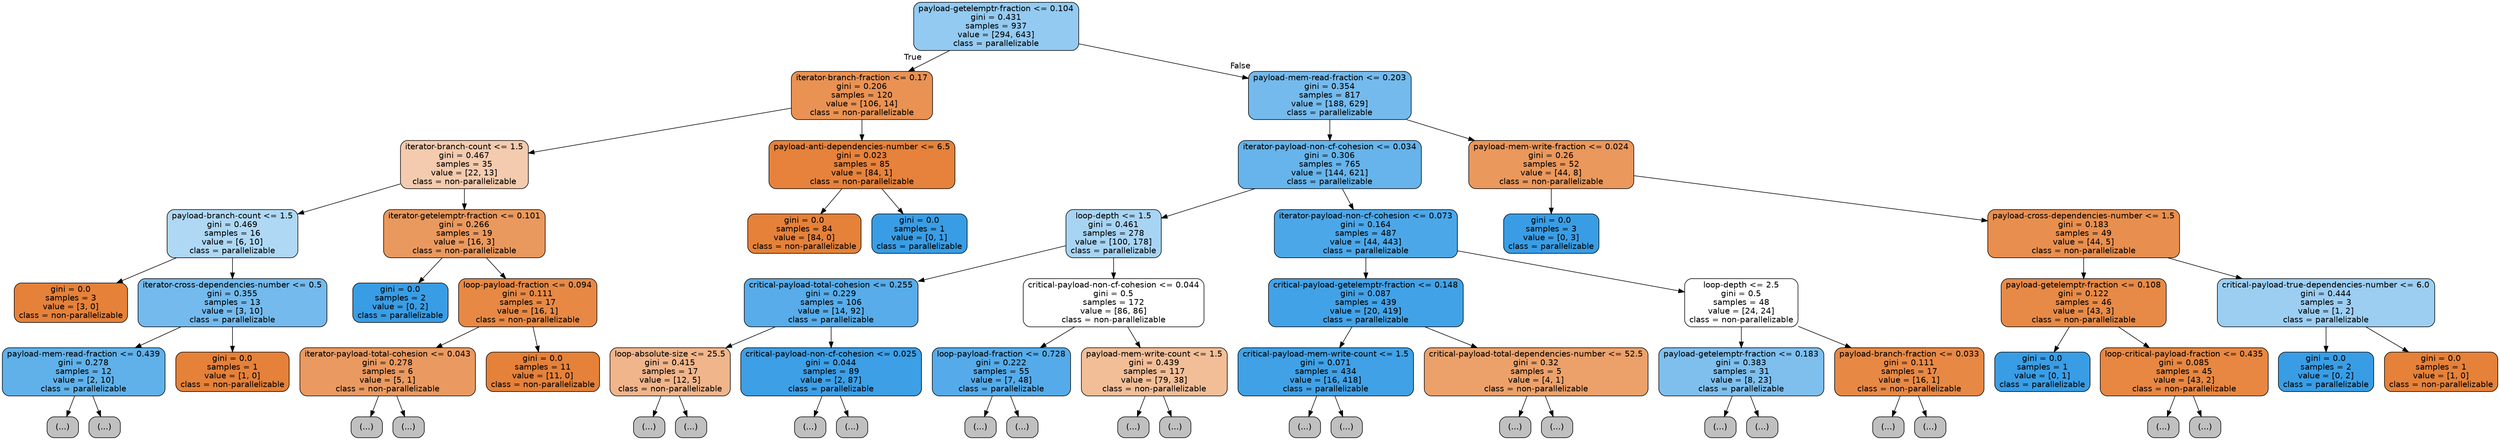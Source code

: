 digraph Tree {
node [shape=box, style="filled, rounded", color="black", fontname=helvetica] ;
edge [fontname=helvetica] ;
0 [label="payload-getelemptr-fraction <= 0.104\ngini = 0.431\nsamples = 937\nvalue = [294, 643]\nclass = parallelizable", fillcolor="#399de58a"] ;
1 [label="iterator-branch-fraction <= 0.17\ngini = 0.206\nsamples = 120\nvalue = [106, 14]\nclass = non-parallelizable", fillcolor="#e58139dd"] ;
0 -> 1 [labeldistance=2.5, labelangle=45, headlabel="True"] ;
2 [label="iterator-branch-count <= 1.5\ngini = 0.467\nsamples = 35\nvalue = [22, 13]\nclass = non-parallelizable", fillcolor="#e5813968"] ;
1 -> 2 ;
3 [label="payload-branch-count <= 1.5\ngini = 0.469\nsamples = 16\nvalue = [6, 10]\nclass = parallelizable", fillcolor="#399de566"] ;
2 -> 3 ;
4 [label="gini = 0.0\nsamples = 3\nvalue = [3, 0]\nclass = non-parallelizable", fillcolor="#e58139ff"] ;
3 -> 4 ;
5 [label="iterator-cross-dependencies-number <= 0.5\ngini = 0.355\nsamples = 13\nvalue = [3, 10]\nclass = parallelizable", fillcolor="#399de5b3"] ;
3 -> 5 ;
6 [label="payload-mem-read-fraction <= 0.439\ngini = 0.278\nsamples = 12\nvalue = [2, 10]\nclass = parallelizable", fillcolor="#399de5cc"] ;
5 -> 6 ;
7 [label="(...)", fillcolor="#C0C0C0"] ;
6 -> 7 ;
10 [label="(...)", fillcolor="#C0C0C0"] ;
6 -> 10 ;
11 [label="gini = 0.0\nsamples = 1\nvalue = [1, 0]\nclass = non-parallelizable", fillcolor="#e58139ff"] ;
5 -> 11 ;
12 [label="iterator-getelemptr-fraction <= 0.101\ngini = 0.266\nsamples = 19\nvalue = [16, 3]\nclass = non-parallelizable", fillcolor="#e58139cf"] ;
2 -> 12 ;
13 [label="gini = 0.0\nsamples = 2\nvalue = [0, 2]\nclass = parallelizable", fillcolor="#399de5ff"] ;
12 -> 13 ;
14 [label="loop-payload-fraction <= 0.094\ngini = 0.111\nsamples = 17\nvalue = [16, 1]\nclass = non-parallelizable", fillcolor="#e58139ef"] ;
12 -> 14 ;
15 [label="iterator-payload-total-cohesion <= 0.043\ngini = 0.278\nsamples = 6\nvalue = [5, 1]\nclass = non-parallelizable", fillcolor="#e58139cc"] ;
14 -> 15 ;
16 [label="(...)", fillcolor="#C0C0C0"] ;
15 -> 16 ;
17 [label="(...)", fillcolor="#C0C0C0"] ;
15 -> 17 ;
18 [label="gini = 0.0\nsamples = 11\nvalue = [11, 0]\nclass = non-parallelizable", fillcolor="#e58139ff"] ;
14 -> 18 ;
19 [label="payload-anti-dependencies-number <= 6.5\ngini = 0.023\nsamples = 85\nvalue = [84, 1]\nclass = non-parallelizable", fillcolor="#e58139fc"] ;
1 -> 19 ;
20 [label="gini = 0.0\nsamples = 84\nvalue = [84, 0]\nclass = non-parallelizable", fillcolor="#e58139ff"] ;
19 -> 20 ;
21 [label="gini = 0.0\nsamples = 1\nvalue = [0, 1]\nclass = parallelizable", fillcolor="#399de5ff"] ;
19 -> 21 ;
22 [label="payload-mem-read-fraction <= 0.203\ngini = 0.354\nsamples = 817\nvalue = [188, 629]\nclass = parallelizable", fillcolor="#399de5b3"] ;
0 -> 22 [labeldistance=2.5, labelangle=-45, headlabel="False"] ;
23 [label="iterator-payload-non-cf-cohesion <= 0.034\ngini = 0.306\nsamples = 765\nvalue = [144, 621]\nclass = parallelizable", fillcolor="#399de5c4"] ;
22 -> 23 ;
24 [label="loop-depth <= 1.5\ngini = 0.461\nsamples = 278\nvalue = [100, 178]\nclass = parallelizable", fillcolor="#399de570"] ;
23 -> 24 ;
25 [label="critical-payload-total-cohesion <= 0.255\ngini = 0.229\nsamples = 106\nvalue = [14, 92]\nclass = parallelizable", fillcolor="#399de5d8"] ;
24 -> 25 ;
26 [label="loop-absolute-size <= 25.5\ngini = 0.415\nsamples = 17\nvalue = [12, 5]\nclass = non-parallelizable", fillcolor="#e5813995"] ;
25 -> 26 ;
27 [label="(...)", fillcolor="#C0C0C0"] ;
26 -> 27 ;
28 [label="(...)", fillcolor="#C0C0C0"] ;
26 -> 28 ;
31 [label="critical-payload-non-cf-cohesion <= 0.025\ngini = 0.044\nsamples = 89\nvalue = [2, 87]\nclass = parallelizable", fillcolor="#399de5f9"] ;
25 -> 31 ;
32 [label="(...)", fillcolor="#C0C0C0"] ;
31 -> 32 ;
33 [label="(...)", fillcolor="#C0C0C0"] ;
31 -> 33 ;
38 [label="critical-payload-non-cf-cohesion <= 0.044\ngini = 0.5\nsamples = 172\nvalue = [86, 86]\nclass = non-parallelizable", fillcolor="#e5813900"] ;
24 -> 38 ;
39 [label="loop-payload-fraction <= 0.728\ngini = 0.222\nsamples = 55\nvalue = [7, 48]\nclass = parallelizable", fillcolor="#399de5da"] ;
38 -> 39 ;
40 [label="(...)", fillcolor="#C0C0C0"] ;
39 -> 40 ;
41 [label="(...)", fillcolor="#C0C0C0"] ;
39 -> 41 ;
52 [label="payload-mem-write-count <= 1.5\ngini = 0.439\nsamples = 117\nvalue = [79, 38]\nclass = non-parallelizable", fillcolor="#e5813984"] ;
38 -> 52 ;
53 [label="(...)", fillcolor="#C0C0C0"] ;
52 -> 53 ;
68 [label="(...)", fillcolor="#C0C0C0"] ;
52 -> 68 ;
73 [label="iterator-payload-non-cf-cohesion <= 0.073\ngini = 0.164\nsamples = 487\nvalue = [44, 443]\nclass = parallelizable", fillcolor="#399de5e6"] ;
23 -> 73 ;
74 [label="critical-payload-getelemptr-fraction <= 0.148\ngini = 0.087\nsamples = 439\nvalue = [20, 419]\nclass = parallelizable", fillcolor="#399de5f3"] ;
73 -> 74 ;
75 [label="critical-payload-mem-write-count <= 1.5\ngini = 0.071\nsamples = 434\nvalue = [16, 418]\nclass = parallelizable", fillcolor="#399de5f5"] ;
74 -> 75 ;
76 [label="(...)", fillcolor="#C0C0C0"] ;
75 -> 76 ;
109 [label="(...)", fillcolor="#C0C0C0"] ;
75 -> 109 ;
110 [label="critical-payload-total-dependencies-number <= 52.5\ngini = 0.32\nsamples = 5\nvalue = [4, 1]\nclass = non-parallelizable", fillcolor="#e58139bf"] ;
74 -> 110 ;
111 [label="(...)", fillcolor="#C0C0C0"] ;
110 -> 111 ;
112 [label="(...)", fillcolor="#C0C0C0"] ;
110 -> 112 ;
113 [label="loop-depth <= 2.5\ngini = 0.5\nsamples = 48\nvalue = [24, 24]\nclass = non-parallelizable", fillcolor="#e5813900"] ;
73 -> 113 ;
114 [label="payload-getelemptr-fraction <= 0.183\ngini = 0.383\nsamples = 31\nvalue = [8, 23]\nclass = parallelizable", fillcolor="#399de5a6"] ;
113 -> 114 ;
115 [label="(...)", fillcolor="#C0C0C0"] ;
114 -> 115 ;
116 [label="(...)", fillcolor="#C0C0C0"] ;
114 -> 116 ;
123 [label="payload-branch-fraction <= 0.033\ngini = 0.111\nsamples = 17\nvalue = [16, 1]\nclass = non-parallelizable", fillcolor="#e58139ef"] ;
113 -> 123 ;
124 [label="(...)", fillcolor="#C0C0C0"] ;
123 -> 124 ;
125 [label="(...)", fillcolor="#C0C0C0"] ;
123 -> 125 ;
126 [label="payload-mem-write-fraction <= 0.024\ngini = 0.26\nsamples = 52\nvalue = [44, 8]\nclass = non-parallelizable", fillcolor="#e58139d1"] ;
22 -> 126 ;
127 [label="gini = 0.0\nsamples = 3\nvalue = [0, 3]\nclass = parallelizable", fillcolor="#399de5ff"] ;
126 -> 127 ;
128 [label="payload-cross-dependencies-number <= 1.5\ngini = 0.183\nsamples = 49\nvalue = [44, 5]\nclass = non-parallelizable", fillcolor="#e58139e2"] ;
126 -> 128 ;
129 [label="payload-getelemptr-fraction <= 0.108\ngini = 0.122\nsamples = 46\nvalue = [43, 3]\nclass = non-parallelizable", fillcolor="#e58139ed"] ;
128 -> 129 ;
130 [label="gini = 0.0\nsamples = 1\nvalue = [0, 1]\nclass = parallelizable", fillcolor="#399de5ff"] ;
129 -> 130 ;
131 [label="loop-critical-payload-fraction <= 0.435\ngini = 0.085\nsamples = 45\nvalue = [43, 2]\nclass = non-parallelizable", fillcolor="#e58139f3"] ;
129 -> 131 ;
132 [label="(...)", fillcolor="#C0C0C0"] ;
131 -> 132 ;
137 [label="(...)", fillcolor="#C0C0C0"] ;
131 -> 137 ;
138 [label="critical-payload-true-dependencies-number <= 6.0\ngini = 0.444\nsamples = 3\nvalue = [1, 2]\nclass = parallelizable", fillcolor="#399de57f"] ;
128 -> 138 ;
139 [label="gini = 0.0\nsamples = 2\nvalue = [0, 2]\nclass = parallelizable", fillcolor="#399de5ff"] ;
138 -> 139 ;
140 [label="gini = 0.0\nsamples = 1\nvalue = [1, 0]\nclass = non-parallelizable", fillcolor="#e58139ff"] ;
138 -> 140 ;
}